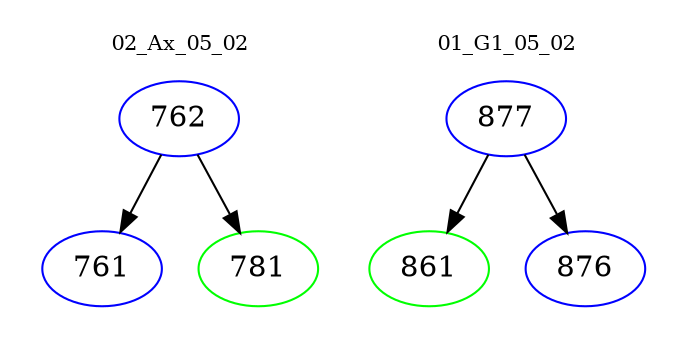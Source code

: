 digraph{
subgraph cluster_0 {
color = white
label = "02_Ax_05_02";
fontsize=10;
T0_762 [label="762", color="blue"]
T0_762 -> T0_761 [color="black"]
T0_761 [label="761", color="blue"]
T0_762 -> T0_781 [color="black"]
T0_781 [label="781", color="green"]
}
subgraph cluster_1 {
color = white
label = "01_G1_05_02";
fontsize=10;
T1_877 [label="877", color="blue"]
T1_877 -> T1_861 [color="black"]
T1_861 [label="861", color="green"]
T1_877 -> T1_876 [color="black"]
T1_876 [label="876", color="blue"]
}
}
